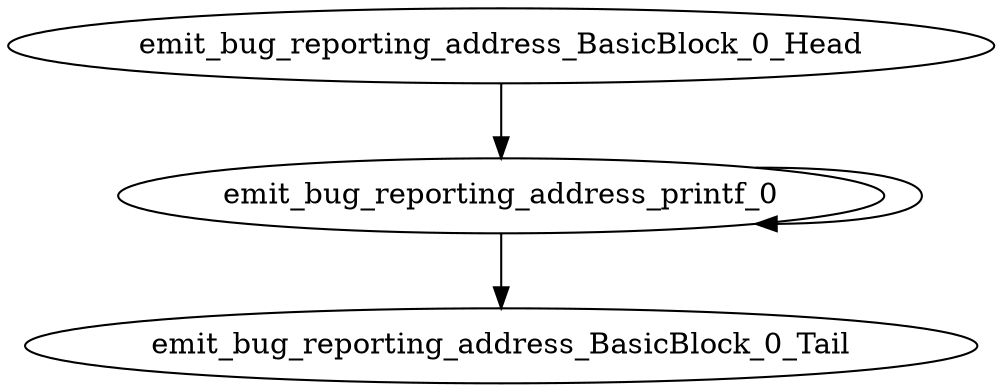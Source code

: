 digraph G {
    "emit_bug_reporting_address_printf_0" -> "emit_bug_reporting_address_printf_0"
    "emit_bug_reporting_address_printf_0" -> "emit_bug_reporting_address_BasicBlock_0_Tail"
    "emit_bug_reporting_address_BasicBlock_0_Head" -> "emit_bug_reporting_address_printf_0"
}
